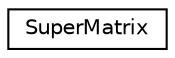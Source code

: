 digraph "Graphical Class Hierarchy"
{
 // LATEX_PDF_SIZE
  edge [fontname="Helvetica",fontsize="10",labelfontname="Helvetica",labelfontsize="10"];
  node [fontname="Helvetica",fontsize="10",shape=record];
  rankdir="LR";
  Node0 [label="SuperMatrix",height=0.2,width=0.4,color="black", fillcolor="white", style="filled",URL="$struct_super_matrix.html",tooltip=" "];
}
